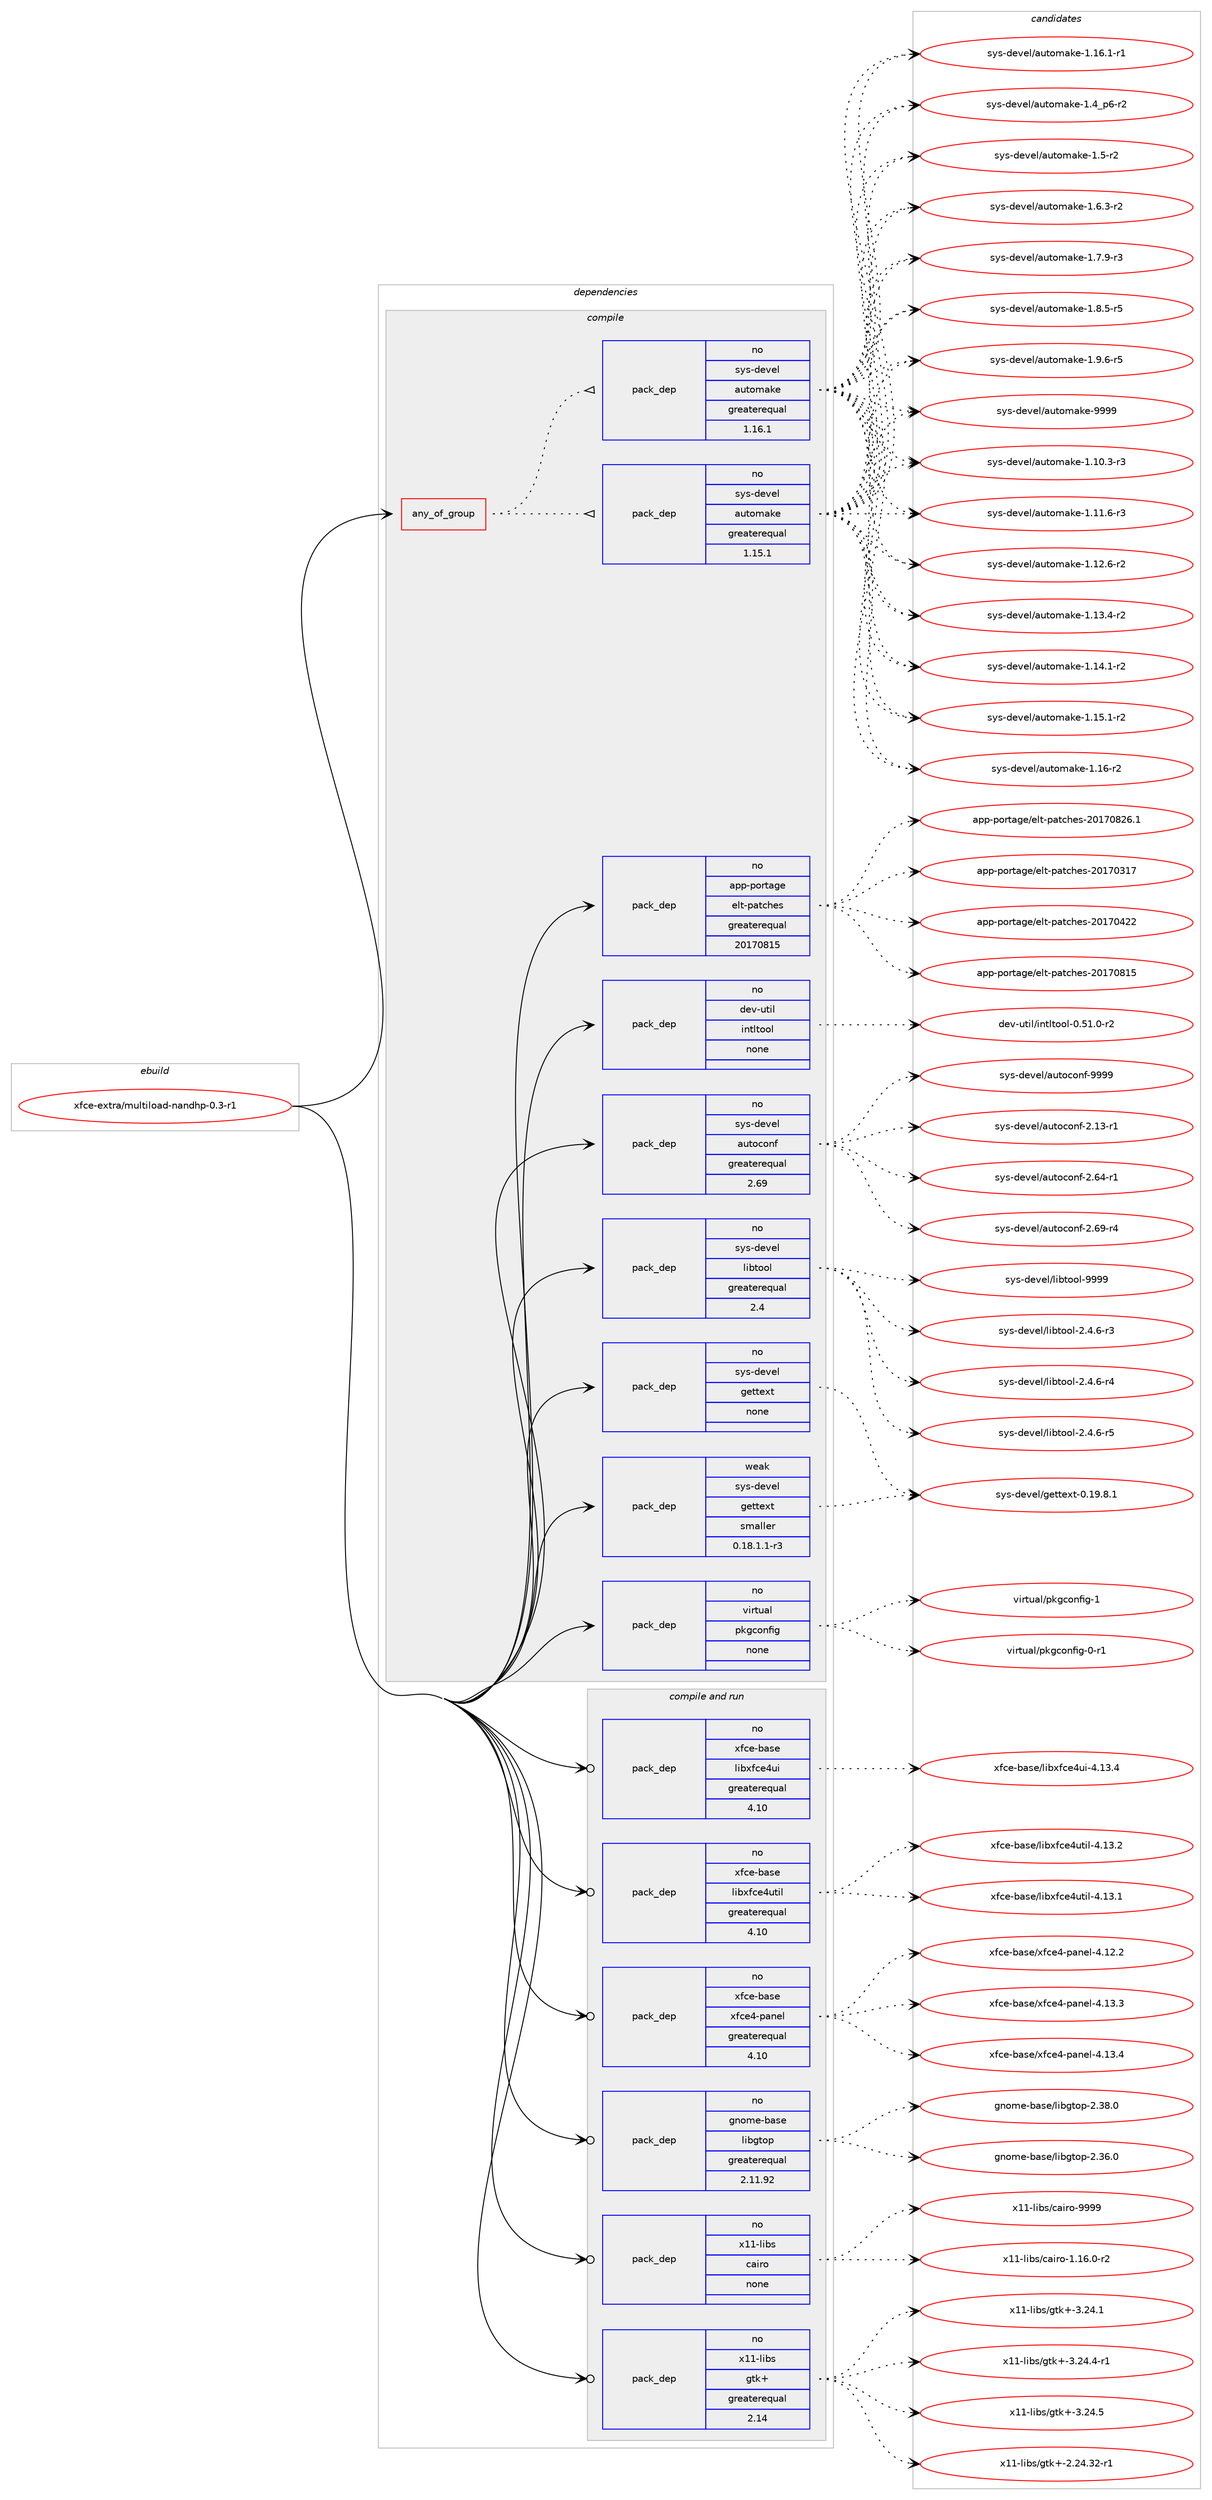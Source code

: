 digraph prolog {

# *************
# Graph options
# *************

newrank=true;
concentrate=true;
compound=true;
graph [rankdir=LR,fontname=Helvetica,fontsize=10,ranksep=1.5];#, ranksep=2.5, nodesep=0.2];
edge  [arrowhead=vee];
node  [fontname=Helvetica,fontsize=10];

# **********
# The ebuild
# **********

subgraph cluster_leftcol {
color=gray;
rank=same;
label=<<i>ebuild</i>>;
id [label="xfce-extra/multiload-nandhp-0.3-r1", color=red, width=4, href="../xfce-extra/multiload-nandhp-0.3-r1.svg"];
}

# ****************
# The dependencies
# ****************

subgraph cluster_midcol {
color=gray;
label=<<i>dependencies</i>>;
subgraph cluster_compile {
fillcolor="#eeeeee";
style=filled;
label=<<i>compile</i>>;
subgraph any28913 {
dependency1773177 [label=<<TABLE BORDER="0" CELLBORDER="1" CELLSPACING="0" CELLPADDING="4"><TR><TD CELLPADDING="10">any_of_group</TD></TR></TABLE>>, shape=none, color=red];subgraph pack1275371 {
dependency1773178 [label=<<TABLE BORDER="0" CELLBORDER="1" CELLSPACING="0" CELLPADDING="4" WIDTH="220"><TR><TD ROWSPAN="6" CELLPADDING="30">pack_dep</TD></TR><TR><TD WIDTH="110">no</TD></TR><TR><TD>sys-devel</TD></TR><TR><TD>automake</TD></TR><TR><TD>greaterequal</TD></TR><TR><TD>1.16.1</TD></TR></TABLE>>, shape=none, color=blue];
}
dependency1773177:e -> dependency1773178:w [weight=20,style="dotted",arrowhead="oinv"];
subgraph pack1275372 {
dependency1773179 [label=<<TABLE BORDER="0" CELLBORDER="1" CELLSPACING="0" CELLPADDING="4" WIDTH="220"><TR><TD ROWSPAN="6" CELLPADDING="30">pack_dep</TD></TR><TR><TD WIDTH="110">no</TD></TR><TR><TD>sys-devel</TD></TR><TR><TD>automake</TD></TR><TR><TD>greaterequal</TD></TR><TR><TD>1.15.1</TD></TR></TABLE>>, shape=none, color=blue];
}
dependency1773177:e -> dependency1773179:w [weight=20,style="dotted",arrowhead="oinv"];
}
id:e -> dependency1773177:w [weight=20,style="solid",arrowhead="vee"];
subgraph pack1275373 {
dependency1773180 [label=<<TABLE BORDER="0" CELLBORDER="1" CELLSPACING="0" CELLPADDING="4" WIDTH="220"><TR><TD ROWSPAN="6" CELLPADDING="30">pack_dep</TD></TR><TR><TD WIDTH="110">no</TD></TR><TR><TD>app-portage</TD></TR><TR><TD>elt-patches</TD></TR><TR><TD>greaterequal</TD></TR><TR><TD>20170815</TD></TR></TABLE>>, shape=none, color=blue];
}
id:e -> dependency1773180:w [weight=20,style="solid",arrowhead="vee"];
subgraph pack1275374 {
dependency1773181 [label=<<TABLE BORDER="0" CELLBORDER="1" CELLSPACING="0" CELLPADDING="4" WIDTH="220"><TR><TD ROWSPAN="6" CELLPADDING="30">pack_dep</TD></TR><TR><TD WIDTH="110">no</TD></TR><TR><TD>dev-util</TD></TR><TR><TD>intltool</TD></TR><TR><TD>none</TD></TR><TR><TD></TD></TR></TABLE>>, shape=none, color=blue];
}
id:e -> dependency1773181:w [weight=20,style="solid",arrowhead="vee"];
subgraph pack1275375 {
dependency1773182 [label=<<TABLE BORDER="0" CELLBORDER="1" CELLSPACING="0" CELLPADDING="4" WIDTH="220"><TR><TD ROWSPAN="6" CELLPADDING="30">pack_dep</TD></TR><TR><TD WIDTH="110">no</TD></TR><TR><TD>sys-devel</TD></TR><TR><TD>autoconf</TD></TR><TR><TD>greaterequal</TD></TR><TR><TD>2.69</TD></TR></TABLE>>, shape=none, color=blue];
}
id:e -> dependency1773182:w [weight=20,style="solid",arrowhead="vee"];
subgraph pack1275376 {
dependency1773183 [label=<<TABLE BORDER="0" CELLBORDER="1" CELLSPACING="0" CELLPADDING="4" WIDTH="220"><TR><TD ROWSPAN="6" CELLPADDING="30">pack_dep</TD></TR><TR><TD WIDTH="110">no</TD></TR><TR><TD>sys-devel</TD></TR><TR><TD>gettext</TD></TR><TR><TD>none</TD></TR><TR><TD></TD></TR></TABLE>>, shape=none, color=blue];
}
id:e -> dependency1773183:w [weight=20,style="solid",arrowhead="vee"];
subgraph pack1275377 {
dependency1773184 [label=<<TABLE BORDER="0" CELLBORDER="1" CELLSPACING="0" CELLPADDING="4" WIDTH="220"><TR><TD ROWSPAN="6" CELLPADDING="30">pack_dep</TD></TR><TR><TD WIDTH="110">no</TD></TR><TR><TD>sys-devel</TD></TR><TR><TD>libtool</TD></TR><TR><TD>greaterequal</TD></TR><TR><TD>2.4</TD></TR></TABLE>>, shape=none, color=blue];
}
id:e -> dependency1773184:w [weight=20,style="solid",arrowhead="vee"];
subgraph pack1275378 {
dependency1773185 [label=<<TABLE BORDER="0" CELLBORDER="1" CELLSPACING="0" CELLPADDING="4" WIDTH="220"><TR><TD ROWSPAN="6" CELLPADDING="30">pack_dep</TD></TR><TR><TD WIDTH="110">no</TD></TR><TR><TD>virtual</TD></TR><TR><TD>pkgconfig</TD></TR><TR><TD>none</TD></TR><TR><TD></TD></TR></TABLE>>, shape=none, color=blue];
}
id:e -> dependency1773185:w [weight=20,style="solid",arrowhead="vee"];
subgraph pack1275379 {
dependency1773186 [label=<<TABLE BORDER="0" CELLBORDER="1" CELLSPACING="0" CELLPADDING="4" WIDTH="220"><TR><TD ROWSPAN="6" CELLPADDING="30">pack_dep</TD></TR><TR><TD WIDTH="110">weak</TD></TR><TR><TD>sys-devel</TD></TR><TR><TD>gettext</TD></TR><TR><TD>smaller</TD></TR><TR><TD>0.18.1.1-r3</TD></TR></TABLE>>, shape=none, color=blue];
}
id:e -> dependency1773186:w [weight=20,style="solid",arrowhead="vee"];
}
subgraph cluster_compileandrun {
fillcolor="#eeeeee";
style=filled;
label=<<i>compile and run</i>>;
subgraph pack1275380 {
dependency1773187 [label=<<TABLE BORDER="0" CELLBORDER="1" CELLSPACING="0" CELLPADDING="4" WIDTH="220"><TR><TD ROWSPAN="6" CELLPADDING="30">pack_dep</TD></TR><TR><TD WIDTH="110">no</TD></TR><TR><TD>gnome-base</TD></TR><TR><TD>libgtop</TD></TR><TR><TD>greaterequal</TD></TR><TR><TD>2.11.92</TD></TR></TABLE>>, shape=none, color=blue];
}
id:e -> dependency1773187:w [weight=20,style="solid",arrowhead="odotvee"];
subgraph pack1275381 {
dependency1773188 [label=<<TABLE BORDER="0" CELLBORDER="1" CELLSPACING="0" CELLPADDING="4" WIDTH="220"><TR><TD ROWSPAN="6" CELLPADDING="30">pack_dep</TD></TR><TR><TD WIDTH="110">no</TD></TR><TR><TD>x11-libs</TD></TR><TR><TD>cairo</TD></TR><TR><TD>none</TD></TR><TR><TD></TD></TR></TABLE>>, shape=none, color=blue];
}
id:e -> dependency1773188:w [weight=20,style="solid",arrowhead="odotvee"];
subgraph pack1275382 {
dependency1773189 [label=<<TABLE BORDER="0" CELLBORDER="1" CELLSPACING="0" CELLPADDING="4" WIDTH="220"><TR><TD ROWSPAN="6" CELLPADDING="30">pack_dep</TD></TR><TR><TD WIDTH="110">no</TD></TR><TR><TD>x11-libs</TD></TR><TR><TD>gtk+</TD></TR><TR><TD>greaterequal</TD></TR><TR><TD>2.14</TD></TR></TABLE>>, shape=none, color=blue];
}
id:e -> dependency1773189:w [weight=20,style="solid",arrowhead="odotvee"];
subgraph pack1275383 {
dependency1773190 [label=<<TABLE BORDER="0" CELLBORDER="1" CELLSPACING="0" CELLPADDING="4" WIDTH="220"><TR><TD ROWSPAN="6" CELLPADDING="30">pack_dep</TD></TR><TR><TD WIDTH="110">no</TD></TR><TR><TD>xfce-base</TD></TR><TR><TD>libxfce4ui</TD></TR><TR><TD>greaterequal</TD></TR><TR><TD>4.10</TD></TR></TABLE>>, shape=none, color=blue];
}
id:e -> dependency1773190:w [weight=20,style="solid",arrowhead="odotvee"];
subgraph pack1275384 {
dependency1773191 [label=<<TABLE BORDER="0" CELLBORDER="1" CELLSPACING="0" CELLPADDING="4" WIDTH="220"><TR><TD ROWSPAN="6" CELLPADDING="30">pack_dep</TD></TR><TR><TD WIDTH="110">no</TD></TR><TR><TD>xfce-base</TD></TR><TR><TD>libxfce4util</TD></TR><TR><TD>greaterequal</TD></TR><TR><TD>4.10</TD></TR></TABLE>>, shape=none, color=blue];
}
id:e -> dependency1773191:w [weight=20,style="solid",arrowhead="odotvee"];
subgraph pack1275385 {
dependency1773192 [label=<<TABLE BORDER="0" CELLBORDER="1" CELLSPACING="0" CELLPADDING="4" WIDTH="220"><TR><TD ROWSPAN="6" CELLPADDING="30">pack_dep</TD></TR><TR><TD WIDTH="110">no</TD></TR><TR><TD>xfce-base</TD></TR><TR><TD>xfce4-panel</TD></TR><TR><TD>greaterequal</TD></TR><TR><TD>4.10</TD></TR></TABLE>>, shape=none, color=blue];
}
id:e -> dependency1773192:w [weight=20,style="solid",arrowhead="odotvee"];
}
subgraph cluster_run {
fillcolor="#eeeeee";
style=filled;
label=<<i>run</i>>;
}
}

# **************
# The candidates
# **************

subgraph cluster_choices {
rank=same;
color=gray;
label=<<i>candidates</i>>;

subgraph choice1275371 {
color=black;
nodesep=1;
choice11512111545100101118101108479711711611110997107101454946494846514511451 [label="sys-devel/automake-1.10.3-r3", color=red, width=4,href="../sys-devel/automake-1.10.3-r3.svg"];
choice11512111545100101118101108479711711611110997107101454946494946544511451 [label="sys-devel/automake-1.11.6-r3", color=red, width=4,href="../sys-devel/automake-1.11.6-r3.svg"];
choice11512111545100101118101108479711711611110997107101454946495046544511450 [label="sys-devel/automake-1.12.6-r2", color=red, width=4,href="../sys-devel/automake-1.12.6-r2.svg"];
choice11512111545100101118101108479711711611110997107101454946495146524511450 [label="sys-devel/automake-1.13.4-r2", color=red, width=4,href="../sys-devel/automake-1.13.4-r2.svg"];
choice11512111545100101118101108479711711611110997107101454946495246494511450 [label="sys-devel/automake-1.14.1-r2", color=red, width=4,href="../sys-devel/automake-1.14.1-r2.svg"];
choice11512111545100101118101108479711711611110997107101454946495346494511450 [label="sys-devel/automake-1.15.1-r2", color=red, width=4,href="../sys-devel/automake-1.15.1-r2.svg"];
choice1151211154510010111810110847971171161111099710710145494649544511450 [label="sys-devel/automake-1.16-r2", color=red, width=4,href="../sys-devel/automake-1.16-r2.svg"];
choice11512111545100101118101108479711711611110997107101454946495446494511449 [label="sys-devel/automake-1.16.1-r1", color=red, width=4,href="../sys-devel/automake-1.16.1-r1.svg"];
choice115121115451001011181011084797117116111109971071014549465295112544511450 [label="sys-devel/automake-1.4_p6-r2", color=red, width=4,href="../sys-devel/automake-1.4_p6-r2.svg"];
choice11512111545100101118101108479711711611110997107101454946534511450 [label="sys-devel/automake-1.5-r2", color=red, width=4,href="../sys-devel/automake-1.5-r2.svg"];
choice115121115451001011181011084797117116111109971071014549465446514511450 [label="sys-devel/automake-1.6.3-r2", color=red, width=4,href="../sys-devel/automake-1.6.3-r2.svg"];
choice115121115451001011181011084797117116111109971071014549465546574511451 [label="sys-devel/automake-1.7.9-r3", color=red, width=4,href="../sys-devel/automake-1.7.9-r3.svg"];
choice115121115451001011181011084797117116111109971071014549465646534511453 [label="sys-devel/automake-1.8.5-r5", color=red, width=4,href="../sys-devel/automake-1.8.5-r5.svg"];
choice115121115451001011181011084797117116111109971071014549465746544511453 [label="sys-devel/automake-1.9.6-r5", color=red, width=4,href="../sys-devel/automake-1.9.6-r5.svg"];
choice115121115451001011181011084797117116111109971071014557575757 [label="sys-devel/automake-9999", color=red, width=4,href="../sys-devel/automake-9999.svg"];
dependency1773178:e -> choice11512111545100101118101108479711711611110997107101454946494846514511451:w [style=dotted,weight="100"];
dependency1773178:e -> choice11512111545100101118101108479711711611110997107101454946494946544511451:w [style=dotted,weight="100"];
dependency1773178:e -> choice11512111545100101118101108479711711611110997107101454946495046544511450:w [style=dotted,weight="100"];
dependency1773178:e -> choice11512111545100101118101108479711711611110997107101454946495146524511450:w [style=dotted,weight="100"];
dependency1773178:e -> choice11512111545100101118101108479711711611110997107101454946495246494511450:w [style=dotted,weight="100"];
dependency1773178:e -> choice11512111545100101118101108479711711611110997107101454946495346494511450:w [style=dotted,weight="100"];
dependency1773178:e -> choice1151211154510010111810110847971171161111099710710145494649544511450:w [style=dotted,weight="100"];
dependency1773178:e -> choice11512111545100101118101108479711711611110997107101454946495446494511449:w [style=dotted,weight="100"];
dependency1773178:e -> choice115121115451001011181011084797117116111109971071014549465295112544511450:w [style=dotted,weight="100"];
dependency1773178:e -> choice11512111545100101118101108479711711611110997107101454946534511450:w [style=dotted,weight="100"];
dependency1773178:e -> choice115121115451001011181011084797117116111109971071014549465446514511450:w [style=dotted,weight="100"];
dependency1773178:e -> choice115121115451001011181011084797117116111109971071014549465546574511451:w [style=dotted,weight="100"];
dependency1773178:e -> choice115121115451001011181011084797117116111109971071014549465646534511453:w [style=dotted,weight="100"];
dependency1773178:e -> choice115121115451001011181011084797117116111109971071014549465746544511453:w [style=dotted,weight="100"];
dependency1773178:e -> choice115121115451001011181011084797117116111109971071014557575757:w [style=dotted,weight="100"];
}
subgraph choice1275372 {
color=black;
nodesep=1;
choice11512111545100101118101108479711711611110997107101454946494846514511451 [label="sys-devel/automake-1.10.3-r3", color=red, width=4,href="../sys-devel/automake-1.10.3-r3.svg"];
choice11512111545100101118101108479711711611110997107101454946494946544511451 [label="sys-devel/automake-1.11.6-r3", color=red, width=4,href="../sys-devel/automake-1.11.6-r3.svg"];
choice11512111545100101118101108479711711611110997107101454946495046544511450 [label="sys-devel/automake-1.12.6-r2", color=red, width=4,href="../sys-devel/automake-1.12.6-r2.svg"];
choice11512111545100101118101108479711711611110997107101454946495146524511450 [label="sys-devel/automake-1.13.4-r2", color=red, width=4,href="../sys-devel/automake-1.13.4-r2.svg"];
choice11512111545100101118101108479711711611110997107101454946495246494511450 [label="sys-devel/automake-1.14.1-r2", color=red, width=4,href="../sys-devel/automake-1.14.1-r2.svg"];
choice11512111545100101118101108479711711611110997107101454946495346494511450 [label="sys-devel/automake-1.15.1-r2", color=red, width=4,href="../sys-devel/automake-1.15.1-r2.svg"];
choice1151211154510010111810110847971171161111099710710145494649544511450 [label="sys-devel/automake-1.16-r2", color=red, width=4,href="../sys-devel/automake-1.16-r2.svg"];
choice11512111545100101118101108479711711611110997107101454946495446494511449 [label="sys-devel/automake-1.16.1-r1", color=red, width=4,href="../sys-devel/automake-1.16.1-r1.svg"];
choice115121115451001011181011084797117116111109971071014549465295112544511450 [label="sys-devel/automake-1.4_p6-r2", color=red, width=4,href="../sys-devel/automake-1.4_p6-r2.svg"];
choice11512111545100101118101108479711711611110997107101454946534511450 [label="sys-devel/automake-1.5-r2", color=red, width=4,href="../sys-devel/automake-1.5-r2.svg"];
choice115121115451001011181011084797117116111109971071014549465446514511450 [label="sys-devel/automake-1.6.3-r2", color=red, width=4,href="../sys-devel/automake-1.6.3-r2.svg"];
choice115121115451001011181011084797117116111109971071014549465546574511451 [label="sys-devel/automake-1.7.9-r3", color=red, width=4,href="../sys-devel/automake-1.7.9-r3.svg"];
choice115121115451001011181011084797117116111109971071014549465646534511453 [label="sys-devel/automake-1.8.5-r5", color=red, width=4,href="../sys-devel/automake-1.8.5-r5.svg"];
choice115121115451001011181011084797117116111109971071014549465746544511453 [label="sys-devel/automake-1.9.6-r5", color=red, width=4,href="../sys-devel/automake-1.9.6-r5.svg"];
choice115121115451001011181011084797117116111109971071014557575757 [label="sys-devel/automake-9999", color=red, width=4,href="../sys-devel/automake-9999.svg"];
dependency1773179:e -> choice11512111545100101118101108479711711611110997107101454946494846514511451:w [style=dotted,weight="100"];
dependency1773179:e -> choice11512111545100101118101108479711711611110997107101454946494946544511451:w [style=dotted,weight="100"];
dependency1773179:e -> choice11512111545100101118101108479711711611110997107101454946495046544511450:w [style=dotted,weight="100"];
dependency1773179:e -> choice11512111545100101118101108479711711611110997107101454946495146524511450:w [style=dotted,weight="100"];
dependency1773179:e -> choice11512111545100101118101108479711711611110997107101454946495246494511450:w [style=dotted,weight="100"];
dependency1773179:e -> choice11512111545100101118101108479711711611110997107101454946495346494511450:w [style=dotted,weight="100"];
dependency1773179:e -> choice1151211154510010111810110847971171161111099710710145494649544511450:w [style=dotted,weight="100"];
dependency1773179:e -> choice11512111545100101118101108479711711611110997107101454946495446494511449:w [style=dotted,weight="100"];
dependency1773179:e -> choice115121115451001011181011084797117116111109971071014549465295112544511450:w [style=dotted,weight="100"];
dependency1773179:e -> choice11512111545100101118101108479711711611110997107101454946534511450:w [style=dotted,weight="100"];
dependency1773179:e -> choice115121115451001011181011084797117116111109971071014549465446514511450:w [style=dotted,weight="100"];
dependency1773179:e -> choice115121115451001011181011084797117116111109971071014549465546574511451:w [style=dotted,weight="100"];
dependency1773179:e -> choice115121115451001011181011084797117116111109971071014549465646534511453:w [style=dotted,weight="100"];
dependency1773179:e -> choice115121115451001011181011084797117116111109971071014549465746544511453:w [style=dotted,weight="100"];
dependency1773179:e -> choice115121115451001011181011084797117116111109971071014557575757:w [style=dotted,weight="100"];
}
subgraph choice1275373 {
color=black;
nodesep=1;
choice97112112451121111141169710310147101108116451129711699104101115455048495548514955 [label="app-portage/elt-patches-20170317", color=red, width=4,href="../app-portage/elt-patches-20170317.svg"];
choice97112112451121111141169710310147101108116451129711699104101115455048495548525050 [label="app-portage/elt-patches-20170422", color=red, width=4,href="../app-portage/elt-patches-20170422.svg"];
choice97112112451121111141169710310147101108116451129711699104101115455048495548564953 [label="app-portage/elt-patches-20170815", color=red, width=4,href="../app-portage/elt-patches-20170815.svg"];
choice971121124511211111411697103101471011081164511297116991041011154550484955485650544649 [label="app-portage/elt-patches-20170826.1", color=red, width=4,href="../app-portage/elt-patches-20170826.1.svg"];
dependency1773180:e -> choice97112112451121111141169710310147101108116451129711699104101115455048495548514955:w [style=dotted,weight="100"];
dependency1773180:e -> choice97112112451121111141169710310147101108116451129711699104101115455048495548525050:w [style=dotted,weight="100"];
dependency1773180:e -> choice97112112451121111141169710310147101108116451129711699104101115455048495548564953:w [style=dotted,weight="100"];
dependency1773180:e -> choice971121124511211111411697103101471011081164511297116991041011154550484955485650544649:w [style=dotted,weight="100"];
}
subgraph choice1275374 {
color=black;
nodesep=1;
choice1001011184511711610510847105110116108116111111108454846534946484511450 [label="dev-util/intltool-0.51.0-r2", color=red, width=4,href="../dev-util/intltool-0.51.0-r2.svg"];
dependency1773181:e -> choice1001011184511711610510847105110116108116111111108454846534946484511450:w [style=dotted,weight="100"];
}
subgraph choice1275375 {
color=black;
nodesep=1;
choice1151211154510010111810110847971171161119911111010245504649514511449 [label="sys-devel/autoconf-2.13-r1", color=red, width=4,href="../sys-devel/autoconf-2.13-r1.svg"];
choice1151211154510010111810110847971171161119911111010245504654524511449 [label="sys-devel/autoconf-2.64-r1", color=red, width=4,href="../sys-devel/autoconf-2.64-r1.svg"];
choice1151211154510010111810110847971171161119911111010245504654574511452 [label="sys-devel/autoconf-2.69-r4", color=red, width=4,href="../sys-devel/autoconf-2.69-r4.svg"];
choice115121115451001011181011084797117116111991111101024557575757 [label="sys-devel/autoconf-9999", color=red, width=4,href="../sys-devel/autoconf-9999.svg"];
dependency1773182:e -> choice1151211154510010111810110847971171161119911111010245504649514511449:w [style=dotted,weight="100"];
dependency1773182:e -> choice1151211154510010111810110847971171161119911111010245504654524511449:w [style=dotted,weight="100"];
dependency1773182:e -> choice1151211154510010111810110847971171161119911111010245504654574511452:w [style=dotted,weight="100"];
dependency1773182:e -> choice115121115451001011181011084797117116111991111101024557575757:w [style=dotted,weight="100"];
}
subgraph choice1275376 {
color=black;
nodesep=1;
choice1151211154510010111810110847103101116116101120116454846495746564649 [label="sys-devel/gettext-0.19.8.1", color=red, width=4,href="../sys-devel/gettext-0.19.8.1.svg"];
dependency1773183:e -> choice1151211154510010111810110847103101116116101120116454846495746564649:w [style=dotted,weight="100"];
}
subgraph choice1275377 {
color=black;
nodesep=1;
choice1151211154510010111810110847108105981161111111084550465246544511451 [label="sys-devel/libtool-2.4.6-r3", color=red, width=4,href="../sys-devel/libtool-2.4.6-r3.svg"];
choice1151211154510010111810110847108105981161111111084550465246544511452 [label="sys-devel/libtool-2.4.6-r4", color=red, width=4,href="../sys-devel/libtool-2.4.6-r4.svg"];
choice1151211154510010111810110847108105981161111111084550465246544511453 [label="sys-devel/libtool-2.4.6-r5", color=red, width=4,href="../sys-devel/libtool-2.4.6-r5.svg"];
choice1151211154510010111810110847108105981161111111084557575757 [label="sys-devel/libtool-9999", color=red, width=4,href="../sys-devel/libtool-9999.svg"];
dependency1773184:e -> choice1151211154510010111810110847108105981161111111084550465246544511451:w [style=dotted,weight="100"];
dependency1773184:e -> choice1151211154510010111810110847108105981161111111084550465246544511452:w [style=dotted,weight="100"];
dependency1773184:e -> choice1151211154510010111810110847108105981161111111084550465246544511453:w [style=dotted,weight="100"];
dependency1773184:e -> choice1151211154510010111810110847108105981161111111084557575757:w [style=dotted,weight="100"];
}
subgraph choice1275378 {
color=black;
nodesep=1;
choice11810511411611797108471121071039911111010210510345484511449 [label="virtual/pkgconfig-0-r1", color=red, width=4,href="../virtual/pkgconfig-0-r1.svg"];
choice1181051141161179710847112107103991111101021051034549 [label="virtual/pkgconfig-1", color=red, width=4,href="../virtual/pkgconfig-1.svg"];
dependency1773185:e -> choice11810511411611797108471121071039911111010210510345484511449:w [style=dotted,weight="100"];
dependency1773185:e -> choice1181051141161179710847112107103991111101021051034549:w [style=dotted,weight="100"];
}
subgraph choice1275379 {
color=black;
nodesep=1;
choice1151211154510010111810110847103101116116101120116454846495746564649 [label="sys-devel/gettext-0.19.8.1", color=red, width=4,href="../sys-devel/gettext-0.19.8.1.svg"];
dependency1773186:e -> choice1151211154510010111810110847103101116116101120116454846495746564649:w [style=dotted,weight="100"];
}
subgraph choice1275380 {
color=black;
nodesep=1;
choice103110111109101459897115101471081059810311611111245504651544648 [label="gnome-base/libgtop-2.36.0", color=red, width=4,href="../gnome-base/libgtop-2.36.0.svg"];
choice103110111109101459897115101471081059810311611111245504651564648 [label="gnome-base/libgtop-2.38.0", color=red, width=4,href="../gnome-base/libgtop-2.38.0.svg"];
dependency1773187:e -> choice103110111109101459897115101471081059810311611111245504651544648:w [style=dotted,weight="100"];
dependency1773187:e -> choice103110111109101459897115101471081059810311611111245504651564648:w [style=dotted,weight="100"];
}
subgraph choice1275381 {
color=black;
nodesep=1;
choice12049494510810598115479997105114111454946495446484511450 [label="x11-libs/cairo-1.16.0-r2", color=red, width=4,href="../x11-libs/cairo-1.16.0-r2.svg"];
choice120494945108105981154799971051141114557575757 [label="x11-libs/cairo-9999", color=red, width=4,href="../x11-libs/cairo-9999.svg"];
dependency1773188:e -> choice12049494510810598115479997105114111454946495446484511450:w [style=dotted,weight="100"];
dependency1773188:e -> choice120494945108105981154799971051141114557575757:w [style=dotted,weight="100"];
}
subgraph choice1275382 {
color=black;
nodesep=1;
choice12049494510810598115471031161074345504650524651504511449 [label="x11-libs/gtk+-2.24.32-r1", color=red, width=4,href="../x11-libs/gtk+-2.24.32-r1.svg"];
choice12049494510810598115471031161074345514650524649 [label="x11-libs/gtk+-3.24.1", color=red, width=4,href="../x11-libs/gtk+-3.24.1.svg"];
choice120494945108105981154710311610743455146505246524511449 [label="x11-libs/gtk+-3.24.4-r1", color=red, width=4,href="../x11-libs/gtk+-3.24.4-r1.svg"];
choice12049494510810598115471031161074345514650524653 [label="x11-libs/gtk+-3.24.5", color=red, width=4,href="../x11-libs/gtk+-3.24.5.svg"];
dependency1773189:e -> choice12049494510810598115471031161074345504650524651504511449:w [style=dotted,weight="100"];
dependency1773189:e -> choice12049494510810598115471031161074345514650524649:w [style=dotted,weight="100"];
dependency1773189:e -> choice120494945108105981154710311610743455146505246524511449:w [style=dotted,weight="100"];
dependency1773189:e -> choice12049494510810598115471031161074345514650524653:w [style=dotted,weight="100"];
}
subgraph choice1275383 {
color=black;
nodesep=1;
choice120102991014598971151014710810598120102991015211710545524649514652 [label="xfce-base/libxfce4ui-4.13.4", color=red, width=4,href="../xfce-base/libxfce4ui-4.13.4.svg"];
dependency1773190:e -> choice120102991014598971151014710810598120102991015211710545524649514652:w [style=dotted,weight="100"];
}
subgraph choice1275384 {
color=black;
nodesep=1;
choice120102991014598971151014710810598120102991015211711610510845524649514649 [label="xfce-base/libxfce4util-4.13.1", color=red, width=4,href="../xfce-base/libxfce4util-4.13.1.svg"];
choice120102991014598971151014710810598120102991015211711610510845524649514650 [label="xfce-base/libxfce4util-4.13.2", color=red, width=4,href="../xfce-base/libxfce4util-4.13.2.svg"];
dependency1773191:e -> choice120102991014598971151014710810598120102991015211711610510845524649514649:w [style=dotted,weight="100"];
dependency1773191:e -> choice120102991014598971151014710810598120102991015211711610510845524649514650:w [style=dotted,weight="100"];
}
subgraph choice1275385 {
color=black;
nodesep=1;
choice12010299101459897115101471201029910152451129711010110845524649504650 [label="xfce-base/xfce4-panel-4.12.2", color=red, width=4,href="../xfce-base/xfce4-panel-4.12.2.svg"];
choice12010299101459897115101471201029910152451129711010110845524649514651 [label="xfce-base/xfce4-panel-4.13.3", color=red, width=4,href="../xfce-base/xfce4-panel-4.13.3.svg"];
choice12010299101459897115101471201029910152451129711010110845524649514652 [label="xfce-base/xfce4-panel-4.13.4", color=red, width=4,href="../xfce-base/xfce4-panel-4.13.4.svg"];
dependency1773192:e -> choice12010299101459897115101471201029910152451129711010110845524649504650:w [style=dotted,weight="100"];
dependency1773192:e -> choice12010299101459897115101471201029910152451129711010110845524649514651:w [style=dotted,weight="100"];
dependency1773192:e -> choice12010299101459897115101471201029910152451129711010110845524649514652:w [style=dotted,weight="100"];
}
}

}
